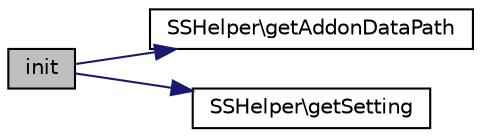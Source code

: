 digraph "init"
{
  edge [fontname="Helvetica",fontsize="10",labelfontname="Helvetica",labelfontsize="10"];
  node [fontname="Helvetica",fontsize="10",shape=record];
  rankdir="LR";
  Node1 [label="init",height=0.2,width=0.4,color="black", fillcolor="grey75", style="filled", fontcolor="black"];
  Node1 -> Node2 [color="midnightblue",fontsize="10",style="solid",fontname="Helvetica"];
  Node2 [label="SSHelper\\getAddonDataPath",height=0.2,width=0.4,color="black", fillcolor="white", style="filled",URL="$class_s_s_helper.html#a3447b2cf5b28e465d8335cfa0158ac69",tooltip="Addon-Daten Ordnerpfad. "];
  Node1 -> Node3 [color="midnightblue",fontsize="10",style="solid",fontname="Helvetica"];
  Node3 [label="SSHelper\\getSetting",height=0.2,width=0.4,color="black", fillcolor="white", style="filled",URL="$class_s_s_helper.html#a22ea98c9a7625ae25a20010920a5b2cb",tooltip="Shop-Betreiber Setting Value. "];
}
